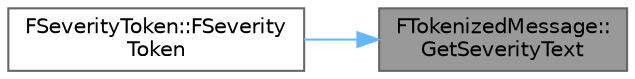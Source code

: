 digraph "FTokenizedMessage::GetSeverityText"
{
 // INTERACTIVE_SVG=YES
 // LATEX_PDF_SIZE
  bgcolor="transparent";
  edge [fontname=Helvetica,fontsize=10,labelfontname=Helvetica,labelfontsize=10];
  node [fontname=Helvetica,fontsize=10,shape=box,height=0.2,width=0.4];
  rankdir="RL";
  Node1 [id="Node000001",label="FTokenizedMessage::\lGetSeverityText",height=0.2,width=0.4,color="gray40", fillcolor="grey60", style="filled", fontcolor="black",tooltip="Helper function for getting a severity as text."];
  Node1 -> Node2 [id="edge1_Node000001_Node000002",dir="back",color="steelblue1",style="solid",tooltip=" "];
  Node2 [id="Node000002",label="FSeverityToken::FSeverity\lToken",height=0.2,width=0.4,color="grey40", fillcolor="white", style="filled",URL="$d2/d66/classFSeverityToken.html#aea652b68ee26532c50a47c5041ce5200",tooltip="Private constructor."];
}
